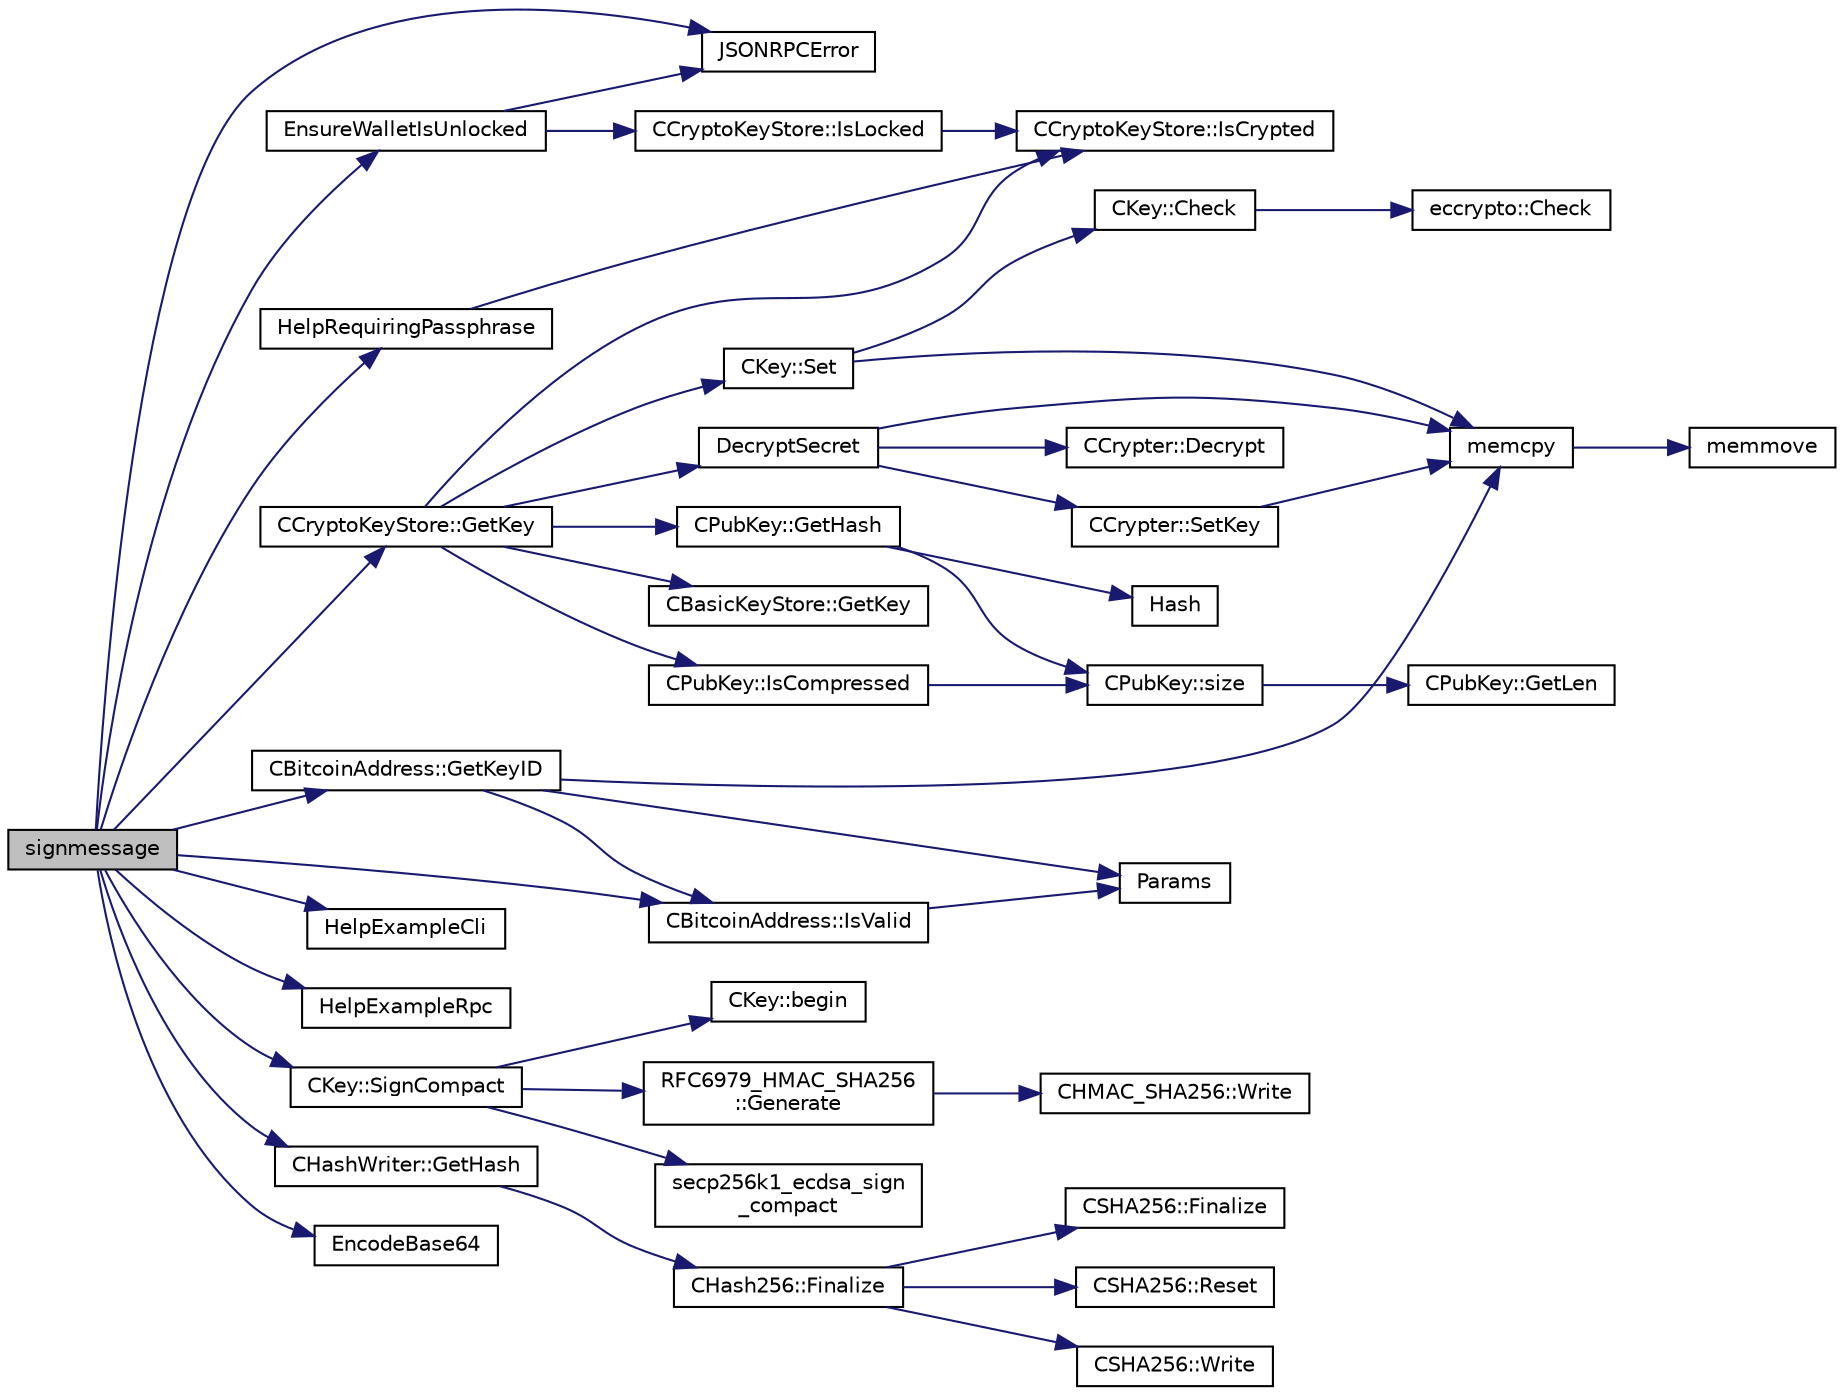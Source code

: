 digraph "signmessage"
{
  edge [fontname="Helvetica",fontsize="10",labelfontname="Helvetica",labelfontsize="10"];
  node [fontname="Helvetica",fontsize="10",shape=record];
  rankdir="LR";
  Node2112 [label="signmessage",height=0.2,width=0.4,color="black", fillcolor="grey75", style="filled", fontcolor="black"];
  Node2112 -> Node2113 [color="midnightblue",fontsize="10",style="solid",fontname="Helvetica"];
  Node2113 [label="HelpRequiringPassphrase",height=0.2,width=0.4,color="black", fillcolor="white", style="filled",URL="$rpcwallet_8cpp.html#abcfbb0ad9335791f2832c01209b8f12d"];
  Node2113 -> Node2114 [color="midnightblue",fontsize="10",style="solid",fontname="Helvetica"];
  Node2114 [label="CCryptoKeyStore::IsCrypted",height=0.2,width=0.4,color="black", fillcolor="white", style="filled",URL="$class_c_crypto_key_store.html#acc8fed44366c98fb481333ca6e867088"];
  Node2112 -> Node2115 [color="midnightblue",fontsize="10",style="solid",fontname="Helvetica"];
  Node2115 [label="HelpExampleCli",height=0.2,width=0.4,color="black", fillcolor="white", style="filled",URL="$rpcserver_8cpp.html#ac01ac6eab5467567ed0da106814e04ec"];
  Node2112 -> Node2116 [color="midnightblue",fontsize="10",style="solid",fontname="Helvetica"];
  Node2116 [label="HelpExampleRpc",height=0.2,width=0.4,color="black", fillcolor="white", style="filled",URL="$rpcserver_8cpp.html#a06ea60e24e5a1053a14a11b1009bf9ef"];
  Node2112 -> Node2117 [color="midnightblue",fontsize="10",style="solid",fontname="Helvetica"];
  Node2117 [label="EnsureWalletIsUnlocked",height=0.2,width=0.4,color="black", fillcolor="white", style="filled",URL="$rpcwallet_8cpp.html#a8f837f6d506b9719cef93188db00fd3c"];
  Node2117 -> Node2118 [color="midnightblue",fontsize="10",style="solid",fontname="Helvetica"];
  Node2118 [label="CCryptoKeyStore::IsLocked",height=0.2,width=0.4,color="black", fillcolor="white", style="filled",URL="$class_c_crypto_key_store.html#a52919fa284a3aa10f1b4bd6018b6dbee"];
  Node2118 -> Node2114 [color="midnightblue",fontsize="10",style="solid",fontname="Helvetica"];
  Node2117 -> Node2119 [color="midnightblue",fontsize="10",style="solid",fontname="Helvetica"];
  Node2119 [label="JSONRPCError",height=0.2,width=0.4,color="black", fillcolor="white", style="filled",URL="$rpcprotocol_8cpp.html#a17b1bb111ab339efc951929834766039"];
  Node2112 -> Node2120 [color="midnightblue",fontsize="10",style="solid",fontname="Helvetica"];
  Node2120 [label="CBitcoinAddress::IsValid",height=0.2,width=0.4,color="black", fillcolor="white", style="filled",URL="$class_c_bitcoin_address.html#ab39907ce6895062a8f8bf585270ef13b"];
  Node2120 -> Node2121 [color="midnightblue",fontsize="10",style="solid",fontname="Helvetica"];
  Node2121 [label="Params",height=0.2,width=0.4,color="black", fillcolor="white", style="filled",URL="$chainparams_8cpp.html#ace5c5b706d71a324a417dd2db394fd4a",tooltip="Return the currently selected parameters. "];
  Node2112 -> Node2119 [color="midnightblue",fontsize="10",style="solid",fontname="Helvetica"];
  Node2112 -> Node2122 [color="midnightblue",fontsize="10",style="solid",fontname="Helvetica"];
  Node2122 [label="CBitcoinAddress::GetKeyID",height=0.2,width=0.4,color="black", fillcolor="white", style="filled",URL="$class_c_bitcoin_address.html#af3d7c4547803b09144fc040320f687dd"];
  Node2122 -> Node2120 [color="midnightblue",fontsize="10",style="solid",fontname="Helvetica"];
  Node2122 -> Node2121 [color="midnightblue",fontsize="10",style="solid",fontname="Helvetica"];
  Node2122 -> Node2123 [color="midnightblue",fontsize="10",style="solid",fontname="Helvetica"];
  Node2123 [label="memcpy",height=0.2,width=0.4,color="black", fillcolor="white", style="filled",URL="$glibc__compat_8cpp.html#a0f46826ab0466591e136db24394923cf"];
  Node2123 -> Node2124 [color="midnightblue",fontsize="10",style="solid",fontname="Helvetica"];
  Node2124 [label="memmove",height=0.2,width=0.4,color="black", fillcolor="white", style="filled",URL="$glibc__compat_8cpp.html#a9778d49e9029dd75bc53ecbbf9f5e9a1"];
  Node2112 -> Node2125 [color="midnightblue",fontsize="10",style="solid",fontname="Helvetica"];
  Node2125 [label="CCryptoKeyStore::GetKey",height=0.2,width=0.4,color="black", fillcolor="white", style="filled",URL="$class_c_crypto_key_store.html#af46ec271fffb65a113702ba40a3738c8"];
  Node2125 -> Node2114 [color="midnightblue",fontsize="10",style="solid",fontname="Helvetica"];
  Node2125 -> Node2126 [color="midnightblue",fontsize="10",style="solid",fontname="Helvetica"];
  Node2126 [label="CBasicKeyStore::GetKey",height=0.2,width=0.4,color="black", fillcolor="white", style="filled",URL="$class_c_basic_key_store.html#a69328ee642e4234922356f59876e956d"];
  Node2125 -> Node2127 [color="midnightblue",fontsize="10",style="solid",fontname="Helvetica"];
  Node2127 [label="DecryptSecret",height=0.2,width=0.4,color="black", fillcolor="white", style="filled",URL="$crypter_8cpp.html#aded00aa7498a7485a00e77a20856b3e4"];
  Node2127 -> Node2123 [color="midnightblue",fontsize="10",style="solid",fontname="Helvetica"];
  Node2127 -> Node2128 [color="midnightblue",fontsize="10",style="solid",fontname="Helvetica"];
  Node2128 [label="CCrypter::SetKey",height=0.2,width=0.4,color="black", fillcolor="white", style="filled",URL="$class_c_crypter.html#a0d948dd4796e2420e1dd9c1ddbf7974e"];
  Node2128 -> Node2123 [color="midnightblue",fontsize="10",style="solid",fontname="Helvetica"];
  Node2127 -> Node2129 [color="midnightblue",fontsize="10",style="solid",fontname="Helvetica"];
  Node2129 [label="CCrypter::Decrypt",height=0.2,width=0.4,color="black", fillcolor="white", style="filled",URL="$class_c_crypter.html#a4dbabed4975d4435d22c76deac43df7f"];
  Node2125 -> Node2130 [color="midnightblue",fontsize="10",style="solid",fontname="Helvetica"];
  Node2130 [label="CPubKey::GetHash",height=0.2,width=0.4,color="black", fillcolor="white", style="filled",URL="$class_c_pub_key.html#ab1aaa3f6085a3e9bc034d3e1269d870d",tooltip="Get the 256-bit hash of this public key. "];
  Node2130 -> Node2131 [color="midnightblue",fontsize="10",style="solid",fontname="Helvetica"];
  Node2131 [label="Hash",height=0.2,width=0.4,color="black", fillcolor="white", style="filled",URL="$hash_8h.html#a12c5e981d7f5f2850027fd5e932eff61",tooltip="Compute the 256-bit hash of a std::string. "];
  Node2130 -> Node2132 [color="midnightblue",fontsize="10",style="solid",fontname="Helvetica"];
  Node2132 [label="CPubKey::size",height=0.2,width=0.4,color="black", fillcolor="white", style="filled",URL="$class_c_pub_key.html#a6bb28fcf0a5f799c69f5b7269363b309",tooltip="Simple read-only vector-like interface to the pubkey data. "];
  Node2132 -> Node2133 [color="midnightblue",fontsize="10",style="solid",fontname="Helvetica"];
  Node2133 [label="CPubKey::GetLen",height=0.2,width=0.4,color="black", fillcolor="white", style="filled",URL="$class_c_pub_key.html#a7dc71b3f037c84268dc22de97d7b65fb",tooltip="Compute the length of a pubkey with a given first byte. "];
  Node2125 -> Node2134 [color="midnightblue",fontsize="10",style="solid",fontname="Helvetica"];
  Node2134 [label="CKey::Set",height=0.2,width=0.4,color="black", fillcolor="white", style="filled",URL="$class_c_key.html#aaa13d5f08456bba094210c5eeabf64c8",tooltip="Initialize using begin and end iterators to byte data. "];
  Node2134 -> Node2135 [color="midnightblue",fontsize="10",style="solid",fontname="Helvetica"];
  Node2135 [label="CKey::Check",height=0.2,width=0.4,color="black", fillcolor="white", style="filled",URL="$class_c_key.html#acec869bc75fa8f4d619ab025d367a97c",tooltip="Check whether the 32-byte array pointed to be vch is valid keydata. "];
  Node2135 -> Node2136 [color="midnightblue",fontsize="10",style="solid",fontname="Helvetica"];
  Node2136 [label="eccrypto::Check",height=0.2,width=0.4,color="black", fillcolor="white", style="filled",URL="$namespaceeccrypto.html#a231bdcb32521375b68fbdaf0d952cfd0"];
  Node2134 -> Node2123 [color="midnightblue",fontsize="10",style="solid",fontname="Helvetica"];
  Node2125 -> Node2137 [color="midnightblue",fontsize="10",style="solid",fontname="Helvetica"];
  Node2137 [label="CPubKey::IsCompressed",height=0.2,width=0.4,color="black", fillcolor="white", style="filled",URL="$class_c_pub_key.html#a25f8b70340ad20ddab0f80ec4cee9396",tooltip="Check whether this is a compressed public key. "];
  Node2137 -> Node2132 [color="midnightblue",fontsize="10",style="solid",fontname="Helvetica"];
  Node2112 -> Node2138 [color="midnightblue",fontsize="10",style="solid",fontname="Helvetica"];
  Node2138 [label="CKey::SignCompact",height=0.2,width=0.4,color="black", fillcolor="white", style="filled",URL="$class_c_key.html#afe77d80889aa68e92e6882e75424cfb8",tooltip="Create a compact signature (65 bytes), which allows reconstructing the used public key..."];
  Node2138 -> Node2139 [color="midnightblue",fontsize="10",style="solid",fontname="Helvetica"];
  Node2139 [label="CKey::begin",height=0.2,width=0.4,color="black", fillcolor="white", style="filled",URL="$class_c_key.html#ab8dee0ad9d933304a22284ee40040847"];
  Node2138 -> Node2140 [color="midnightblue",fontsize="10",style="solid",fontname="Helvetica"];
  Node2140 [label="RFC6979_HMAC_SHA256\l::Generate",height=0.2,width=0.4,color="black", fillcolor="white", style="filled",URL="$class_r_f_c6979___h_m_a_c___s_h_a256.html#a9f841d552097f528631538e9939e0f70",tooltip="Generate a byte array. "];
  Node2140 -> Node2141 [color="midnightblue",fontsize="10",style="solid",fontname="Helvetica"];
  Node2141 [label="CHMAC_SHA256::Write",height=0.2,width=0.4,color="black", fillcolor="white", style="filled",URL="$class_c_h_m_a_c___s_h_a256.html#a24ac9cf00e60d8028ab79df4aed984ff"];
  Node2138 -> Node2142 [color="midnightblue",fontsize="10",style="solid",fontname="Helvetica"];
  Node2142 [label="secp256k1_ecdsa_sign\l_compact",height=0.2,width=0.4,color="black", fillcolor="white", style="filled",URL="$secp256k1_8h.html#a8f0ebc259cc949ae9b231665dfd5c004",tooltip="Create a compact ECDSA signature (64 byte + recovery id). "];
  Node2112 -> Node2143 [color="midnightblue",fontsize="10",style="solid",fontname="Helvetica"];
  Node2143 [label="CHashWriter::GetHash",height=0.2,width=0.4,color="black", fillcolor="white", style="filled",URL="$class_c_hash_writer.html#ae94a937211502eabf19477630090093a"];
  Node2143 -> Node2144 [color="midnightblue",fontsize="10",style="solid",fontname="Helvetica"];
  Node2144 [label="CHash256::Finalize",height=0.2,width=0.4,color="black", fillcolor="white", style="filled",URL="$class_c_hash256.html#aa8a70c1b7cf24ce7d00240a1131cf4e7"];
  Node2144 -> Node2145 [color="midnightblue",fontsize="10",style="solid",fontname="Helvetica"];
  Node2145 [label="CSHA256::Finalize",height=0.2,width=0.4,color="black", fillcolor="white", style="filled",URL="$class_c_s_h_a256.html#a4259230be0caefa590bc324fc12b9b90"];
  Node2144 -> Node2146 [color="midnightblue",fontsize="10",style="solid",fontname="Helvetica"];
  Node2146 [label="CSHA256::Reset",height=0.2,width=0.4,color="black", fillcolor="white", style="filled",URL="$class_c_s_h_a256.html#a2122395dd5604990eaa0077b43a0e8d4"];
  Node2144 -> Node2147 [color="midnightblue",fontsize="10",style="solid",fontname="Helvetica"];
  Node2147 [label="CSHA256::Write",height=0.2,width=0.4,color="black", fillcolor="white", style="filled",URL="$class_c_s_h_a256.html#a9d7de520a562655da85349372820c883"];
  Node2112 -> Node2148 [color="midnightblue",fontsize="10",style="solid",fontname="Helvetica"];
  Node2148 [label="EncodeBase64",height=0.2,width=0.4,color="black", fillcolor="white", style="filled",URL="$utilstrencodings_8cpp.html#a5e074135870a6fdfae4ac02047bc0432"];
}
